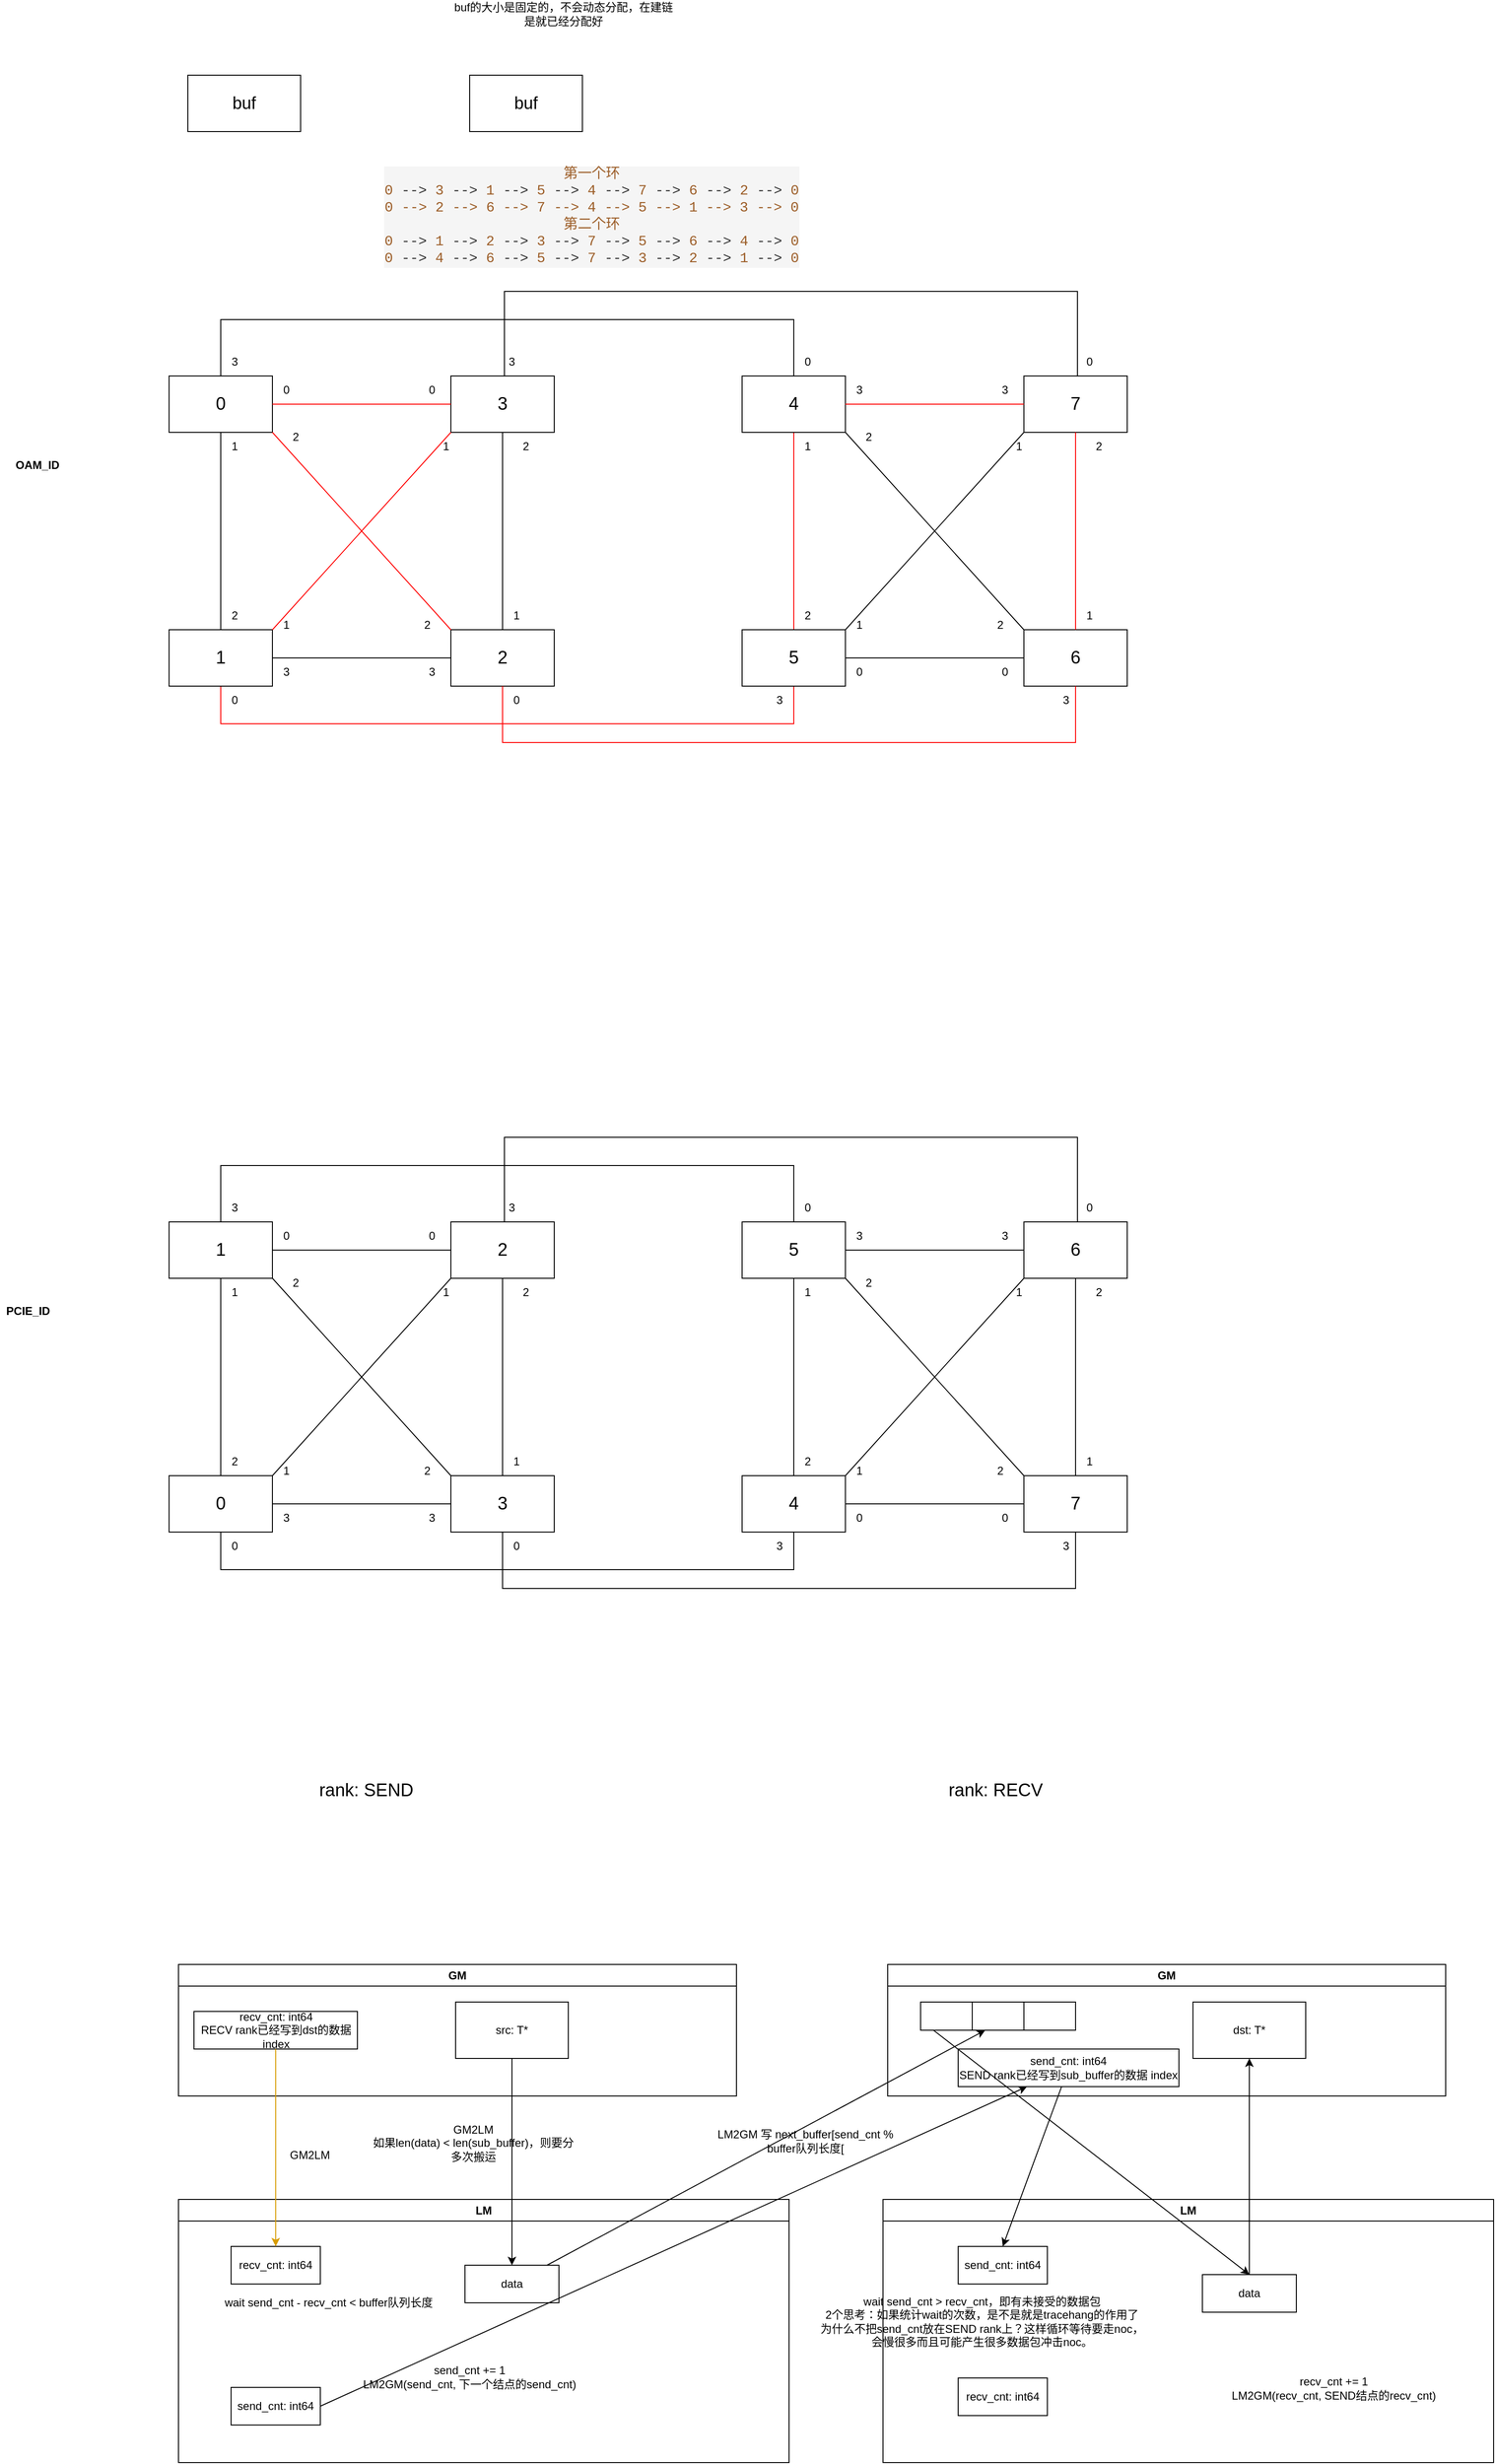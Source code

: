 <mxfile version="26.0.4">
  <diagram name="第 1 页" id="85x8srJIXAwdQdgo-0Si">
    <mxGraphModel dx="1199" dy="644" grid="1" gridSize="10" guides="1" tooltips="1" connect="1" arrows="1" fold="1" page="1" pageScale="1" pageWidth="827" pageHeight="1169" math="0" shadow="0">
      <root>
        <mxCell id="0" />
        <mxCell id="1" parent="0" />
        <mxCell id="rwEr7i4HbcqDnKhSLj5x-1" value="buf" style="rounded=0;whiteSpace=wrap;html=1;fontSize=18;" vertex="1" parent="1">
          <mxGeometry x="220" y="140" width="120" height="60" as="geometry" />
        </mxCell>
        <mxCell id="rwEr7i4HbcqDnKhSLj5x-2" value="buf" style="rounded=0;whiteSpace=wrap;html=1;fontSize=18;" vertex="1" parent="1">
          <mxGeometry x="520" y="140" width="120" height="60" as="geometry" />
        </mxCell>
        <mxCell id="rwEr7i4HbcqDnKhSLj5x-3" value="buf的大小是固定的，不会动态分配，在建链是就已经分配好" style="text;html=1;align=center;verticalAlign=middle;whiteSpace=wrap;rounded=0;" vertex="1" parent="1">
          <mxGeometry x="500" y="60" width="240" height="30" as="geometry" />
        </mxCell>
        <mxCell id="rwEr7i4HbcqDnKhSLj5x-9" style="edgeStyle=orthogonalEdgeStyle;rounded=0;orthogonalLoop=1;jettySize=auto;html=1;entryX=0.5;entryY=0;entryDx=0;entryDy=0;endArrow=none;endFill=0;" edge="1" parent="1" source="rwEr7i4HbcqDnKhSLj5x-4" target="rwEr7i4HbcqDnKhSLj5x-7">
          <mxGeometry relative="1" as="geometry" />
        </mxCell>
        <mxCell id="rwEr7i4HbcqDnKhSLj5x-55" style="edgeStyle=orthogonalEdgeStyle;rounded=0;orthogonalLoop=1;jettySize=auto;html=1;entryX=0.5;entryY=0;entryDx=0;entryDy=0;endArrow=none;endFill=0;" edge="1" parent="1" source="rwEr7i4HbcqDnKhSLj5x-4" target="rwEr7i4HbcqDnKhSLj5x-32">
          <mxGeometry relative="1" as="geometry">
            <Array as="points">
              <mxPoint x="255" y="400" />
              <mxPoint x="865" y="400" />
            </Array>
          </mxGeometry>
        </mxCell>
        <mxCell id="rwEr7i4HbcqDnKhSLj5x-4" value="&lt;div&gt;0&lt;/div&gt;" style="rounded=0;whiteSpace=wrap;html=1;fontSize=19;" vertex="1" parent="1">
          <mxGeometry x="200" y="460" width="110" height="60" as="geometry" />
        </mxCell>
        <mxCell id="rwEr7i4HbcqDnKhSLj5x-5" value="3" style="rounded=0;whiteSpace=wrap;html=1;fontSize=19;" vertex="1" parent="1">
          <mxGeometry x="500" y="460" width="110" height="60" as="geometry" />
        </mxCell>
        <mxCell id="rwEr7i4HbcqDnKhSLj5x-61" style="edgeStyle=orthogonalEdgeStyle;rounded=0;orthogonalLoop=1;jettySize=auto;html=1;entryX=0.5;entryY=1;entryDx=0;entryDy=0;endArrow=none;endFill=0;strokeColor=#FF0000;" edge="1" parent="1" source="rwEr7i4HbcqDnKhSLj5x-7" target="rwEr7i4HbcqDnKhSLj5x-34">
          <mxGeometry relative="1" as="geometry">
            <Array as="points">
              <mxPoint x="255" y="830" />
              <mxPoint x="865" y="830" />
            </Array>
          </mxGeometry>
        </mxCell>
        <mxCell id="rwEr7i4HbcqDnKhSLj5x-7" value="&lt;div&gt;1&lt;/div&gt;" style="rounded=0;whiteSpace=wrap;html=1;fontSize=19;" vertex="1" parent="1">
          <mxGeometry x="200" y="730" width="110" height="60" as="geometry" />
        </mxCell>
        <mxCell id="rwEr7i4HbcqDnKhSLj5x-8" value="2" style="rounded=0;whiteSpace=wrap;html=1;fontSize=19;" vertex="1" parent="1">
          <mxGeometry x="500" y="730" width="110" height="60" as="geometry" />
        </mxCell>
        <mxCell id="rwEr7i4HbcqDnKhSLj5x-10" value="1" style="text;html=1;align=center;verticalAlign=middle;whiteSpace=wrap;rounded=0;" vertex="1" parent="1">
          <mxGeometry x="240" y="520" width="60" height="30" as="geometry" />
        </mxCell>
        <mxCell id="rwEr7i4HbcqDnKhSLj5x-11" value="2" style="text;html=1;align=center;verticalAlign=middle;whiteSpace=wrap;rounded=0;" vertex="1" parent="1">
          <mxGeometry x="240" y="700" width="60" height="30" as="geometry" />
        </mxCell>
        <mxCell id="rwEr7i4HbcqDnKhSLj5x-12" style="edgeStyle=orthogonalEdgeStyle;rounded=0;orthogonalLoop=1;jettySize=auto;html=1;entryX=0;entryY=0.5;entryDx=0;entryDy=0;endArrow=none;endFill=0;exitX=1;exitY=0.5;exitDx=0;exitDy=0;strokeColor=#FF0000;" edge="1" parent="1" source="rwEr7i4HbcqDnKhSLj5x-4" target="rwEr7i4HbcqDnKhSLj5x-5">
          <mxGeometry relative="1" as="geometry">
            <mxPoint x="265" y="530" as="sourcePoint" />
            <mxPoint x="265" y="740" as="targetPoint" />
          </mxGeometry>
        </mxCell>
        <mxCell id="rwEr7i4HbcqDnKhSLj5x-14" value="0" style="text;html=1;align=center;verticalAlign=middle;whiteSpace=wrap;rounded=0;" vertex="1" parent="1">
          <mxGeometry x="450" y="460" width="60" height="30" as="geometry" />
        </mxCell>
        <mxCell id="rwEr7i4HbcqDnKhSLj5x-15" style="rounded=0;orthogonalLoop=1;jettySize=auto;html=1;endArrow=none;endFill=0;strokeColor=#FF0000;" edge="1" parent="1">
          <mxGeometry relative="1" as="geometry">
            <mxPoint x="310" y="520" as="sourcePoint" />
            <mxPoint x="500" y="730" as="targetPoint" />
          </mxGeometry>
        </mxCell>
        <mxCell id="rwEr7i4HbcqDnKhSLj5x-18" value="0" style="text;html=1;align=center;verticalAlign=middle;whiteSpace=wrap;rounded=0;" vertex="1" parent="1">
          <mxGeometry x="310" y="460" width="30" height="30" as="geometry" />
        </mxCell>
        <mxCell id="rwEr7i4HbcqDnKhSLj5x-19" value="2" style="text;html=1;align=center;verticalAlign=middle;whiteSpace=wrap;rounded=0;" vertex="1" parent="1">
          <mxGeometry x="320" y="510" width="30" height="30" as="geometry" />
        </mxCell>
        <mxCell id="rwEr7i4HbcqDnKhSLj5x-20" value="2" style="text;html=1;align=center;verticalAlign=middle;whiteSpace=wrap;rounded=0;" vertex="1" parent="1">
          <mxGeometry x="460" y="710" width="30" height="30" as="geometry" />
        </mxCell>
        <mxCell id="rwEr7i4HbcqDnKhSLj5x-21" style="rounded=0;orthogonalLoop=1;jettySize=auto;html=1;endArrow=none;endFill=0;exitX=1;exitY=0.5;exitDx=0;exitDy=0;" edge="1" parent="1" source="rwEr7i4HbcqDnKhSLj5x-7" target="rwEr7i4HbcqDnKhSLj5x-8">
          <mxGeometry relative="1" as="geometry">
            <mxPoint x="320" y="570" as="sourcePoint" />
            <mxPoint x="510" y="780" as="targetPoint" />
          </mxGeometry>
        </mxCell>
        <mxCell id="rwEr7i4HbcqDnKhSLj5x-22" value="3" style="text;html=1;align=center;verticalAlign=middle;whiteSpace=wrap;rounded=0;" vertex="1" parent="1">
          <mxGeometry x="310" y="760" width="30" height="30" as="geometry" />
        </mxCell>
        <mxCell id="rwEr7i4HbcqDnKhSLj5x-23" value="3" style="text;html=1;align=center;verticalAlign=middle;whiteSpace=wrap;rounded=0;" vertex="1" parent="1">
          <mxGeometry x="465" y="760" width="30" height="30" as="geometry" />
        </mxCell>
        <mxCell id="rwEr7i4HbcqDnKhSLj5x-25" style="rounded=0;orthogonalLoop=1;jettySize=auto;html=1;endArrow=none;endFill=0;exitX=0.5;exitY=1;exitDx=0;exitDy=0;entryX=0.5;entryY=0;entryDx=0;entryDy=0;" edge="1" parent="1" source="rwEr7i4HbcqDnKhSLj5x-5" target="rwEr7i4HbcqDnKhSLj5x-8">
          <mxGeometry relative="1" as="geometry">
            <mxPoint x="320" y="530" as="sourcePoint" />
            <mxPoint x="510" y="740" as="targetPoint" />
          </mxGeometry>
        </mxCell>
        <mxCell id="rwEr7i4HbcqDnKhSLj5x-26" value="1" style="text;html=1;align=center;verticalAlign=middle;whiteSpace=wrap;rounded=0;" vertex="1" parent="1">
          <mxGeometry x="540" y="700" width="60" height="30" as="geometry" />
        </mxCell>
        <mxCell id="rwEr7i4HbcqDnKhSLj5x-27" value="2" style="text;html=1;align=center;verticalAlign=middle;whiteSpace=wrap;rounded=0;" vertex="1" parent="1">
          <mxGeometry x="565" y="520" width="30" height="30" as="geometry" />
        </mxCell>
        <mxCell id="rwEr7i4HbcqDnKhSLj5x-28" style="rounded=0;orthogonalLoop=1;jettySize=auto;html=1;endArrow=none;endFill=0;exitX=0;exitY=1;exitDx=0;exitDy=0;entryX=1;entryY=0;entryDx=0;entryDy=0;strokeColor=#FF0000;" edge="1" parent="1" source="rwEr7i4HbcqDnKhSLj5x-5" target="rwEr7i4HbcqDnKhSLj5x-7">
          <mxGeometry relative="1" as="geometry">
            <mxPoint x="320" y="530" as="sourcePoint" />
            <mxPoint x="510" y="740" as="targetPoint" />
          </mxGeometry>
        </mxCell>
        <mxCell id="rwEr7i4HbcqDnKhSLj5x-29" value="1" style="text;html=1;align=center;verticalAlign=middle;whiteSpace=wrap;rounded=0;" vertex="1" parent="1">
          <mxGeometry x="295" y="710" width="60" height="30" as="geometry" />
        </mxCell>
        <mxCell id="rwEr7i4HbcqDnKhSLj5x-30" value="1" style="text;html=1;align=center;verticalAlign=middle;whiteSpace=wrap;rounded=0;" vertex="1" parent="1">
          <mxGeometry x="465" y="520" width="60" height="30" as="geometry" />
        </mxCell>
        <mxCell id="rwEr7i4HbcqDnKhSLj5x-31" style="edgeStyle=orthogonalEdgeStyle;rounded=0;orthogonalLoop=1;jettySize=auto;html=1;entryX=0.5;entryY=0;entryDx=0;entryDy=0;endArrow=none;endFill=0;strokeColor=#FF0000;" edge="1" parent="1" source="rwEr7i4HbcqDnKhSLj5x-32" target="rwEr7i4HbcqDnKhSLj5x-34">
          <mxGeometry relative="1" as="geometry" />
        </mxCell>
        <mxCell id="rwEr7i4HbcqDnKhSLj5x-32" value="&lt;div&gt;4&lt;/div&gt;" style="rounded=0;whiteSpace=wrap;html=1;fontSize=19;" vertex="1" parent="1">
          <mxGeometry x="810" y="460" width="110" height="60" as="geometry" />
        </mxCell>
        <mxCell id="rwEr7i4HbcqDnKhSLj5x-33" value="7" style="rounded=0;whiteSpace=wrap;html=1;fontSize=19;" vertex="1" parent="1">
          <mxGeometry x="1110" y="460" width="110" height="60" as="geometry" />
        </mxCell>
        <mxCell id="rwEr7i4HbcqDnKhSLj5x-34" value="&lt;div&gt;5&lt;/div&gt;" style="rounded=0;whiteSpace=wrap;html=1;fontSize=19;" vertex="1" parent="1">
          <mxGeometry x="810" y="730" width="110" height="60" as="geometry" />
        </mxCell>
        <mxCell id="rwEr7i4HbcqDnKhSLj5x-35" value="6" style="rounded=0;whiteSpace=wrap;html=1;fontSize=19;" vertex="1" parent="1">
          <mxGeometry x="1110" y="730" width="110" height="60" as="geometry" />
        </mxCell>
        <mxCell id="rwEr7i4HbcqDnKhSLj5x-36" value="1" style="text;html=1;align=center;verticalAlign=middle;whiteSpace=wrap;rounded=0;" vertex="1" parent="1">
          <mxGeometry x="850" y="520" width="60" height="30" as="geometry" />
        </mxCell>
        <mxCell id="rwEr7i4HbcqDnKhSLj5x-37" value="2" style="text;html=1;align=center;verticalAlign=middle;whiteSpace=wrap;rounded=0;" vertex="1" parent="1">
          <mxGeometry x="850" y="700" width="60" height="30" as="geometry" />
        </mxCell>
        <mxCell id="rwEr7i4HbcqDnKhSLj5x-38" style="edgeStyle=orthogonalEdgeStyle;rounded=0;orthogonalLoop=1;jettySize=auto;html=1;entryX=0;entryY=0.5;entryDx=0;entryDy=0;endArrow=none;endFill=0;exitX=1;exitY=0.5;exitDx=0;exitDy=0;strokeColor=#FF0000;" edge="1" parent="1" source="rwEr7i4HbcqDnKhSLj5x-32" target="rwEr7i4HbcqDnKhSLj5x-33">
          <mxGeometry relative="1" as="geometry">
            <mxPoint x="875" y="530" as="sourcePoint" />
            <mxPoint x="875" y="740" as="targetPoint" />
          </mxGeometry>
        </mxCell>
        <mxCell id="rwEr7i4HbcqDnKhSLj5x-39" value="3" style="text;html=1;align=center;verticalAlign=middle;whiteSpace=wrap;rounded=0;" vertex="1" parent="1">
          <mxGeometry x="1060" y="460" width="60" height="30" as="geometry" />
        </mxCell>
        <mxCell id="rwEr7i4HbcqDnKhSLj5x-40" style="rounded=0;orthogonalLoop=1;jettySize=auto;html=1;endArrow=none;endFill=0;" edge="1" parent="1">
          <mxGeometry relative="1" as="geometry">
            <mxPoint x="920" y="520" as="sourcePoint" />
            <mxPoint x="1110" y="730" as="targetPoint" />
          </mxGeometry>
        </mxCell>
        <mxCell id="rwEr7i4HbcqDnKhSLj5x-41" value="3" style="text;html=1;align=center;verticalAlign=middle;whiteSpace=wrap;rounded=0;" vertex="1" parent="1">
          <mxGeometry x="920" y="460" width="30" height="30" as="geometry" />
        </mxCell>
        <mxCell id="rwEr7i4HbcqDnKhSLj5x-42" value="2" style="text;html=1;align=center;verticalAlign=middle;whiteSpace=wrap;rounded=0;" vertex="1" parent="1">
          <mxGeometry x="930" y="510" width="30" height="30" as="geometry" />
        </mxCell>
        <mxCell id="rwEr7i4HbcqDnKhSLj5x-43" value="2" style="text;html=1;align=center;verticalAlign=middle;whiteSpace=wrap;rounded=0;" vertex="1" parent="1">
          <mxGeometry x="1070" y="710" width="30" height="30" as="geometry" />
        </mxCell>
        <mxCell id="rwEr7i4HbcqDnKhSLj5x-44" style="rounded=0;orthogonalLoop=1;jettySize=auto;html=1;endArrow=none;endFill=0;exitX=1;exitY=0.5;exitDx=0;exitDy=0;" edge="1" parent="1" source="rwEr7i4HbcqDnKhSLj5x-34" target="rwEr7i4HbcqDnKhSLj5x-35">
          <mxGeometry relative="1" as="geometry">
            <mxPoint x="930" y="570" as="sourcePoint" />
            <mxPoint x="1120" y="780" as="targetPoint" />
          </mxGeometry>
        </mxCell>
        <mxCell id="rwEr7i4HbcqDnKhSLj5x-45" value="0" style="text;html=1;align=center;verticalAlign=middle;whiteSpace=wrap;rounded=0;" vertex="1" parent="1">
          <mxGeometry x="920" y="760" width="30" height="30" as="geometry" />
        </mxCell>
        <mxCell id="rwEr7i4HbcqDnKhSLj5x-46" value="0" style="text;html=1;align=center;verticalAlign=middle;whiteSpace=wrap;rounded=0;" vertex="1" parent="1">
          <mxGeometry x="1075" y="760" width="30" height="30" as="geometry" />
        </mxCell>
        <mxCell id="rwEr7i4HbcqDnKhSLj5x-47" style="rounded=0;orthogonalLoop=1;jettySize=auto;html=1;endArrow=none;endFill=0;exitX=0.5;exitY=1;exitDx=0;exitDy=0;entryX=0.5;entryY=0;entryDx=0;entryDy=0;strokeColor=#FF0000;" edge="1" parent="1" source="rwEr7i4HbcqDnKhSLj5x-33" target="rwEr7i4HbcqDnKhSLj5x-35">
          <mxGeometry relative="1" as="geometry">
            <mxPoint x="930" y="530" as="sourcePoint" />
            <mxPoint x="1120" y="740" as="targetPoint" />
          </mxGeometry>
        </mxCell>
        <mxCell id="rwEr7i4HbcqDnKhSLj5x-48" value="1" style="text;html=1;align=center;verticalAlign=middle;whiteSpace=wrap;rounded=0;" vertex="1" parent="1">
          <mxGeometry x="1150" y="700" width="60" height="30" as="geometry" />
        </mxCell>
        <mxCell id="rwEr7i4HbcqDnKhSLj5x-49" value="2" style="text;html=1;align=center;verticalAlign=middle;whiteSpace=wrap;rounded=0;" vertex="1" parent="1">
          <mxGeometry x="1175" y="520" width="30" height="30" as="geometry" />
        </mxCell>
        <mxCell id="rwEr7i4HbcqDnKhSLj5x-50" style="rounded=0;orthogonalLoop=1;jettySize=auto;html=1;endArrow=none;endFill=0;exitX=0;exitY=1;exitDx=0;exitDy=0;entryX=1;entryY=0;entryDx=0;entryDy=0;" edge="1" parent="1" source="rwEr7i4HbcqDnKhSLj5x-33" target="rwEr7i4HbcqDnKhSLj5x-34">
          <mxGeometry relative="1" as="geometry">
            <mxPoint x="930" y="530" as="sourcePoint" />
            <mxPoint x="1120" y="740" as="targetPoint" />
          </mxGeometry>
        </mxCell>
        <mxCell id="rwEr7i4HbcqDnKhSLj5x-51" value="1" style="text;html=1;align=center;verticalAlign=middle;whiteSpace=wrap;rounded=0;" vertex="1" parent="1">
          <mxGeometry x="905" y="710" width="60" height="30" as="geometry" />
        </mxCell>
        <mxCell id="rwEr7i4HbcqDnKhSLj5x-52" value="1" style="text;html=1;align=center;verticalAlign=middle;whiteSpace=wrap;rounded=0;" vertex="1" parent="1">
          <mxGeometry x="1075" y="520" width="60" height="30" as="geometry" />
        </mxCell>
        <mxCell id="rwEr7i4HbcqDnKhSLj5x-56" value="3" style="text;html=1;align=center;verticalAlign=middle;whiteSpace=wrap;rounded=0;" vertex="1" parent="1">
          <mxGeometry x="255" y="430" width="30" height="30" as="geometry" />
        </mxCell>
        <mxCell id="rwEr7i4HbcqDnKhSLj5x-57" value="0" style="text;html=1;align=center;verticalAlign=middle;whiteSpace=wrap;rounded=0;" vertex="1" parent="1">
          <mxGeometry x="865" y="430" width="30" height="30" as="geometry" />
        </mxCell>
        <mxCell id="rwEr7i4HbcqDnKhSLj5x-58" style="edgeStyle=orthogonalEdgeStyle;rounded=0;orthogonalLoop=1;jettySize=auto;html=1;entryX=0.5;entryY=0;entryDx=0;entryDy=0;endArrow=none;endFill=0;" edge="1" parent="1">
          <mxGeometry relative="1" as="geometry">
            <mxPoint x="557" y="460" as="sourcePoint" />
            <mxPoint x="1167" y="460" as="targetPoint" />
            <Array as="points">
              <mxPoint x="557" y="370" />
              <mxPoint x="1167" y="370" />
            </Array>
          </mxGeometry>
        </mxCell>
        <mxCell id="rwEr7i4HbcqDnKhSLj5x-59" value="3" style="text;html=1;align=center;verticalAlign=middle;whiteSpace=wrap;rounded=0;" vertex="1" parent="1">
          <mxGeometry x="550" y="430" width="30" height="30" as="geometry" />
        </mxCell>
        <mxCell id="rwEr7i4HbcqDnKhSLj5x-60" value="0" style="text;html=1;align=center;verticalAlign=middle;whiteSpace=wrap;rounded=0;" vertex="1" parent="1">
          <mxGeometry x="1165" y="430" width="30" height="30" as="geometry" />
        </mxCell>
        <mxCell id="rwEr7i4HbcqDnKhSLj5x-62" value="0" style="text;html=1;align=center;verticalAlign=middle;whiteSpace=wrap;rounded=0;" vertex="1" parent="1">
          <mxGeometry x="255" y="790" width="30" height="30" as="geometry" />
        </mxCell>
        <mxCell id="rwEr7i4HbcqDnKhSLj5x-63" value="3" style="text;html=1;align=center;verticalAlign=middle;whiteSpace=wrap;rounded=0;" vertex="1" parent="1">
          <mxGeometry x="835" y="790" width="30" height="30" as="geometry" />
        </mxCell>
        <mxCell id="rwEr7i4HbcqDnKhSLj5x-64" style="edgeStyle=orthogonalEdgeStyle;rounded=0;orthogonalLoop=1;jettySize=auto;html=1;entryX=0.5;entryY=1;entryDx=0;entryDy=0;endArrow=none;endFill=0;strokeColor=#FF0000;" edge="1" parent="1">
          <mxGeometry relative="1" as="geometry">
            <mxPoint x="555" y="790" as="sourcePoint" />
            <mxPoint x="1165" y="790" as="targetPoint" />
            <Array as="points">
              <mxPoint x="555" y="850" />
              <mxPoint x="1165" y="850" />
            </Array>
          </mxGeometry>
        </mxCell>
        <mxCell id="rwEr7i4HbcqDnKhSLj5x-65" value="0" style="text;html=1;align=center;verticalAlign=middle;whiteSpace=wrap;rounded=0;" vertex="1" parent="1">
          <mxGeometry x="555" y="790" width="30" height="30" as="geometry" />
        </mxCell>
        <mxCell id="rwEr7i4HbcqDnKhSLj5x-66" value="3" style="text;html=1;align=center;verticalAlign=middle;whiteSpace=wrap;rounded=0;" vertex="1" parent="1">
          <mxGeometry x="1140" y="790" width="30" height="30" as="geometry" />
        </mxCell>
        <mxCell id="rwEr7i4HbcqDnKhSLj5x-67" style="edgeStyle=orthogonalEdgeStyle;rounded=0;orthogonalLoop=1;jettySize=auto;html=1;entryX=0.5;entryY=0;entryDx=0;entryDy=0;endArrow=none;endFill=0;" edge="1" parent="1" source="rwEr7i4HbcqDnKhSLj5x-69" target="rwEr7i4HbcqDnKhSLj5x-72">
          <mxGeometry relative="1" as="geometry" />
        </mxCell>
        <mxCell id="rwEr7i4HbcqDnKhSLj5x-68" style="edgeStyle=orthogonalEdgeStyle;rounded=0;orthogonalLoop=1;jettySize=auto;html=1;entryX=0.5;entryY=0;entryDx=0;entryDy=0;endArrow=none;endFill=0;" edge="1" parent="1" source="rwEr7i4HbcqDnKhSLj5x-69" target="rwEr7i4HbcqDnKhSLj5x-92">
          <mxGeometry relative="1" as="geometry">
            <Array as="points">
              <mxPoint x="255" y="1300" />
              <mxPoint x="865" y="1300" />
            </Array>
          </mxGeometry>
        </mxCell>
        <mxCell id="rwEr7i4HbcqDnKhSLj5x-69" value="&lt;div&gt;1&lt;/div&gt;" style="rounded=0;whiteSpace=wrap;html=1;fontSize=19;" vertex="1" parent="1">
          <mxGeometry x="200" y="1360" width="110" height="60" as="geometry" />
        </mxCell>
        <mxCell id="rwEr7i4HbcqDnKhSLj5x-70" value="2" style="rounded=0;whiteSpace=wrap;html=1;fontSize=19;" vertex="1" parent="1">
          <mxGeometry x="500" y="1360" width="110" height="60" as="geometry" />
        </mxCell>
        <mxCell id="rwEr7i4HbcqDnKhSLj5x-71" style="edgeStyle=orthogonalEdgeStyle;rounded=0;orthogonalLoop=1;jettySize=auto;html=1;entryX=0.5;entryY=1;entryDx=0;entryDy=0;endArrow=none;endFill=0;" edge="1" parent="1" source="rwEr7i4HbcqDnKhSLj5x-72" target="rwEr7i4HbcqDnKhSLj5x-94">
          <mxGeometry relative="1" as="geometry">
            <Array as="points">
              <mxPoint x="255" y="1730" />
              <mxPoint x="865" y="1730" />
            </Array>
          </mxGeometry>
        </mxCell>
        <mxCell id="rwEr7i4HbcqDnKhSLj5x-72" value="&lt;div&gt;0&lt;/div&gt;" style="rounded=0;whiteSpace=wrap;html=1;fontSize=19;" vertex="1" parent="1">
          <mxGeometry x="200" y="1630" width="110" height="60" as="geometry" />
        </mxCell>
        <mxCell id="rwEr7i4HbcqDnKhSLj5x-73" value="3" style="rounded=0;whiteSpace=wrap;html=1;fontSize=19;" vertex="1" parent="1">
          <mxGeometry x="500" y="1630" width="110" height="60" as="geometry" />
        </mxCell>
        <mxCell id="rwEr7i4HbcqDnKhSLj5x-74" value="1" style="text;html=1;align=center;verticalAlign=middle;whiteSpace=wrap;rounded=0;" vertex="1" parent="1">
          <mxGeometry x="240" y="1420" width="60" height="30" as="geometry" />
        </mxCell>
        <mxCell id="rwEr7i4HbcqDnKhSLj5x-75" value="2" style="text;html=1;align=center;verticalAlign=middle;whiteSpace=wrap;rounded=0;" vertex="1" parent="1">
          <mxGeometry x="240" y="1600" width="60" height="30" as="geometry" />
        </mxCell>
        <mxCell id="rwEr7i4HbcqDnKhSLj5x-76" style="edgeStyle=orthogonalEdgeStyle;rounded=0;orthogonalLoop=1;jettySize=auto;html=1;entryX=0;entryY=0.5;entryDx=0;entryDy=0;endArrow=none;endFill=0;exitX=1;exitY=0.5;exitDx=0;exitDy=0;" edge="1" parent="1" source="rwEr7i4HbcqDnKhSLj5x-69" target="rwEr7i4HbcqDnKhSLj5x-70">
          <mxGeometry relative="1" as="geometry">
            <mxPoint x="265" y="1430" as="sourcePoint" />
            <mxPoint x="265" y="1640" as="targetPoint" />
          </mxGeometry>
        </mxCell>
        <mxCell id="rwEr7i4HbcqDnKhSLj5x-77" value="0" style="text;html=1;align=center;verticalAlign=middle;whiteSpace=wrap;rounded=0;" vertex="1" parent="1">
          <mxGeometry x="450" y="1360" width="60" height="30" as="geometry" />
        </mxCell>
        <mxCell id="rwEr7i4HbcqDnKhSLj5x-78" style="rounded=0;orthogonalLoop=1;jettySize=auto;html=1;endArrow=none;endFill=0;" edge="1" parent="1">
          <mxGeometry relative="1" as="geometry">
            <mxPoint x="310" y="1420" as="sourcePoint" />
            <mxPoint x="500" y="1630" as="targetPoint" />
          </mxGeometry>
        </mxCell>
        <mxCell id="rwEr7i4HbcqDnKhSLj5x-79" value="0" style="text;html=1;align=center;verticalAlign=middle;whiteSpace=wrap;rounded=0;" vertex="1" parent="1">
          <mxGeometry x="310" y="1360" width="30" height="30" as="geometry" />
        </mxCell>
        <mxCell id="rwEr7i4HbcqDnKhSLj5x-80" value="2" style="text;html=1;align=center;verticalAlign=middle;whiteSpace=wrap;rounded=0;" vertex="1" parent="1">
          <mxGeometry x="320" y="1410" width="30" height="30" as="geometry" />
        </mxCell>
        <mxCell id="rwEr7i4HbcqDnKhSLj5x-81" value="2" style="text;html=1;align=center;verticalAlign=middle;whiteSpace=wrap;rounded=0;" vertex="1" parent="1">
          <mxGeometry x="460" y="1610" width="30" height="30" as="geometry" />
        </mxCell>
        <mxCell id="rwEr7i4HbcqDnKhSLj5x-82" style="rounded=0;orthogonalLoop=1;jettySize=auto;html=1;endArrow=none;endFill=0;exitX=1;exitY=0.5;exitDx=0;exitDy=0;" edge="1" parent="1" source="rwEr7i4HbcqDnKhSLj5x-72" target="rwEr7i4HbcqDnKhSLj5x-73">
          <mxGeometry relative="1" as="geometry">
            <mxPoint x="320" y="1470" as="sourcePoint" />
            <mxPoint x="510" y="1680" as="targetPoint" />
          </mxGeometry>
        </mxCell>
        <mxCell id="rwEr7i4HbcqDnKhSLj5x-83" value="3" style="text;html=1;align=center;verticalAlign=middle;whiteSpace=wrap;rounded=0;" vertex="1" parent="1">
          <mxGeometry x="310" y="1660" width="30" height="30" as="geometry" />
        </mxCell>
        <mxCell id="rwEr7i4HbcqDnKhSLj5x-84" value="3" style="text;html=1;align=center;verticalAlign=middle;whiteSpace=wrap;rounded=0;" vertex="1" parent="1">
          <mxGeometry x="465" y="1660" width="30" height="30" as="geometry" />
        </mxCell>
        <mxCell id="rwEr7i4HbcqDnKhSLj5x-85" style="rounded=0;orthogonalLoop=1;jettySize=auto;html=1;endArrow=none;endFill=0;exitX=0.5;exitY=1;exitDx=0;exitDy=0;entryX=0.5;entryY=0;entryDx=0;entryDy=0;" edge="1" parent="1" source="rwEr7i4HbcqDnKhSLj5x-70" target="rwEr7i4HbcqDnKhSLj5x-73">
          <mxGeometry relative="1" as="geometry">
            <mxPoint x="320" y="1430" as="sourcePoint" />
            <mxPoint x="510" y="1640" as="targetPoint" />
          </mxGeometry>
        </mxCell>
        <mxCell id="rwEr7i4HbcqDnKhSLj5x-86" value="1" style="text;html=1;align=center;verticalAlign=middle;whiteSpace=wrap;rounded=0;" vertex="1" parent="1">
          <mxGeometry x="540" y="1600" width="60" height="30" as="geometry" />
        </mxCell>
        <mxCell id="rwEr7i4HbcqDnKhSLj5x-87" value="2" style="text;html=1;align=center;verticalAlign=middle;whiteSpace=wrap;rounded=0;" vertex="1" parent="1">
          <mxGeometry x="565" y="1420" width="30" height="30" as="geometry" />
        </mxCell>
        <mxCell id="rwEr7i4HbcqDnKhSLj5x-88" style="rounded=0;orthogonalLoop=1;jettySize=auto;html=1;endArrow=none;endFill=0;exitX=0;exitY=1;exitDx=0;exitDy=0;entryX=1;entryY=0;entryDx=0;entryDy=0;" edge="1" parent="1" source="rwEr7i4HbcqDnKhSLj5x-70" target="rwEr7i4HbcqDnKhSLj5x-72">
          <mxGeometry relative="1" as="geometry">
            <mxPoint x="320" y="1430" as="sourcePoint" />
            <mxPoint x="510" y="1640" as="targetPoint" />
          </mxGeometry>
        </mxCell>
        <mxCell id="rwEr7i4HbcqDnKhSLj5x-89" value="1" style="text;html=1;align=center;verticalAlign=middle;whiteSpace=wrap;rounded=0;" vertex="1" parent="1">
          <mxGeometry x="295" y="1610" width="60" height="30" as="geometry" />
        </mxCell>
        <mxCell id="rwEr7i4HbcqDnKhSLj5x-90" value="1" style="text;html=1;align=center;verticalAlign=middle;whiteSpace=wrap;rounded=0;" vertex="1" parent="1">
          <mxGeometry x="465" y="1420" width="60" height="30" as="geometry" />
        </mxCell>
        <mxCell id="rwEr7i4HbcqDnKhSLj5x-91" style="edgeStyle=orthogonalEdgeStyle;rounded=0;orthogonalLoop=1;jettySize=auto;html=1;entryX=0.5;entryY=0;entryDx=0;entryDy=0;endArrow=none;endFill=0;" edge="1" parent="1" source="rwEr7i4HbcqDnKhSLj5x-92" target="rwEr7i4HbcqDnKhSLj5x-94">
          <mxGeometry relative="1" as="geometry" />
        </mxCell>
        <mxCell id="rwEr7i4HbcqDnKhSLj5x-92" value="&lt;div&gt;5&lt;/div&gt;" style="rounded=0;whiteSpace=wrap;html=1;fontSize=19;" vertex="1" parent="1">
          <mxGeometry x="810" y="1360" width="110" height="60" as="geometry" />
        </mxCell>
        <mxCell id="rwEr7i4HbcqDnKhSLj5x-93" value="6" style="rounded=0;whiteSpace=wrap;html=1;fontSize=19;" vertex="1" parent="1">
          <mxGeometry x="1110" y="1360" width="110" height="60" as="geometry" />
        </mxCell>
        <mxCell id="rwEr7i4HbcqDnKhSLj5x-94" value="&lt;div&gt;4&lt;/div&gt;" style="rounded=0;whiteSpace=wrap;html=1;fontSize=19;" vertex="1" parent="1">
          <mxGeometry x="810" y="1630" width="110" height="60" as="geometry" />
        </mxCell>
        <mxCell id="rwEr7i4HbcqDnKhSLj5x-95" value="7" style="rounded=0;whiteSpace=wrap;html=1;fontSize=19;" vertex="1" parent="1">
          <mxGeometry x="1110" y="1630" width="110" height="60" as="geometry" />
        </mxCell>
        <mxCell id="rwEr7i4HbcqDnKhSLj5x-96" value="1" style="text;html=1;align=center;verticalAlign=middle;whiteSpace=wrap;rounded=0;" vertex="1" parent="1">
          <mxGeometry x="850" y="1420" width="60" height="30" as="geometry" />
        </mxCell>
        <mxCell id="rwEr7i4HbcqDnKhSLj5x-97" value="2" style="text;html=1;align=center;verticalAlign=middle;whiteSpace=wrap;rounded=0;" vertex="1" parent="1">
          <mxGeometry x="850" y="1600" width="60" height="30" as="geometry" />
        </mxCell>
        <mxCell id="rwEr7i4HbcqDnKhSLj5x-98" style="edgeStyle=orthogonalEdgeStyle;rounded=0;orthogonalLoop=1;jettySize=auto;html=1;entryX=0;entryY=0.5;entryDx=0;entryDy=0;endArrow=none;endFill=0;exitX=1;exitY=0.5;exitDx=0;exitDy=0;" edge="1" parent="1" source="rwEr7i4HbcqDnKhSLj5x-92" target="rwEr7i4HbcqDnKhSLj5x-93">
          <mxGeometry relative="1" as="geometry">
            <mxPoint x="875" y="1430" as="sourcePoint" />
            <mxPoint x="875" y="1640" as="targetPoint" />
          </mxGeometry>
        </mxCell>
        <mxCell id="rwEr7i4HbcqDnKhSLj5x-99" value="3" style="text;html=1;align=center;verticalAlign=middle;whiteSpace=wrap;rounded=0;" vertex="1" parent="1">
          <mxGeometry x="1060" y="1360" width="60" height="30" as="geometry" />
        </mxCell>
        <mxCell id="rwEr7i4HbcqDnKhSLj5x-100" style="rounded=0;orthogonalLoop=1;jettySize=auto;html=1;endArrow=none;endFill=0;" edge="1" parent="1">
          <mxGeometry relative="1" as="geometry">
            <mxPoint x="920" y="1420" as="sourcePoint" />
            <mxPoint x="1110" y="1630" as="targetPoint" />
          </mxGeometry>
        </mxCell>
        <mxCell id="rwEr7i4HbcqDnKhSLj5x-101" value="3" style="text;html=1;align=center;verticalAlign=middle;whiteSpace=wrap;rounded=0;" vertex="1" parent="1">
          <mxGeometry x="920" y="1360" width="30" height="30" as="geometry" />
        </mxCell>
        <mxCell id="rwEr7i4HbcqDnKhSLj5x-102" value="2" style="text;html=1;align=center;verticalAlign=middle;whiteSpace=wrap;rounded=0;" vertex="1" parent="1">
          <mxGeometry x="930" y="1410" width="30" height="30" as="geometry" />
        </mxCell>
        <mxCell id="rwEr7i4HbcqDnKhSLj5x-103" value="2" style="text;html=1;align=center;verticalAlign=middle;whiteSpace=wrap;rounded=0;" vertex="1" parent="1">
          <mxGeometry x="1070" y="1610" width="30" height="30" as="geometry" />
        </mxCell>
        <mxCell id="rwEr7i4HbcqDnKhSLj5x-104" style="rounded=0;orthogonalLoop=1;jettySize=auto;html=1;endArrow=none;endFill=0;exitX=1;exitY=0.5;exitDx=0;exitDy=0;" edge="1" parent="1" source="rwEr7i4HbcqDnKhSLj5x-94" target="rwEr7i4HbcqDnKhSLj5x-95">
          <mxGeometry relative="1" as="geometry">
            <mxPoint x="930" y="1470" as="sourcePoint" />
            <mxPoint x="1120" y="1680" as="targetPoint" />
          </mxGeometry>
        </mxCell>
        <mxCell id="rwEr7i4HbcqDnKhSLj5x-105" value="0" style="text;html=1;align=center;verticalAlign=middle;whiteSpace=wrap;rounded=0;" vertex="1" parent="1">
          <mxGeometry x="920" y="1660" width="30" height="30" as="geometry" />
        </mxCell>
        <mxCell id="rwEr7i4HbcqDnKhSLj5x-106" value="0" style="text;html=1;align=center;verticalAlign=middle;whiteSpace=wrap;rounded=0;" vertex="1" parent="1">
          <mxGeometry x="1075" y="1660" width="30" height="30" as="geometry" />
        </mxCell>
        <mxCell id="rwEr7i4HbcqDnKhSLj5x-107" style="rounded=0;orthogonalLoop=1;jettySize=auto;html=1;endArrow=none;endFill=0;exitX=0.5;exitY=1;exitDx=0;exitDy=0;entryX=0.5;entryY=0;entryDx=0;entryDy=0;" edge="1" parent="1" source="rwEr7i4HbcqDnKhSLj5x-93" target="rwEr7i4HbcqDnKhSLj5x-95">
          <mxGeometry relative="1" as="geometry">
            <mxPoint x="930" y="1430" as="sourcePoint" />
            <mxPoint x="1120" y="1640" as="targetPoint" />
          </mxGeometry>
        </mxCell>
        <mxCell id="rwEr7i4HbcqDnKhSLj5x-108" value="1" style="text;html=1;align=center;verticalAlign=middle;whiteSpace=wrap;rounded=0;" vertex="1" parent="1">
          <mxGeometry x="1150" y="1600" width="60" height="30" as="geometry" />
        </mxCell>
        <mxCell id="rwEr7i4HbcqDnKhSLj5x-109" value="2" style="text;html=1;align=center;verticalAlign=middle;whiteSpace=wrap;rounded=0;" vertex="1" parent="1">
          <mxGeometry x="1175" y="1420" width="30" height="30" as="geometry" />
        </mxCell>
        <mxCell id="rwEr7i4HbcqDnKhSLj5x-110" style="rounded=0;orthogonalLoop=1;jettySize=auto;html=1;endArrow=none;endFill=0;exitX=0;exitY=1;exitDx=0;exitDy=0;entryX=1;entryY=0;entryDx=0;entryDy=0;" edge="1" parent="1" source="rwEr7i4HbcqDnKhSLj5x-93" target="rwEr7i4HbcqDnKhSLj5x-94">
          <mxGeometry relative="1" as="geometry">
            <mxPoint x="930" y="1430" as="sourcePoint" />
            <mxPoint x="1120" y="1640" as="targetPoint" />
          </mxGeometry>
        </mxCell>
        <mxCell id="rwEr7i4HbcqDnKhSLj5x-111" value="1" style="text;html=1;align=center;verticalAlign=middle;whiteSpace=wrap;rounded=0;" vertex="1" parent="1">
          <mxGeometry x="905" y="1610" width="60" height="30" as="geometry" />
        </mxCell>
        <mxCell id="rwEr7i4HbcqDnKhSLj5x-112" value="1" style="text;html=1;align=center;verticalAlign=middle;whiteSpace=wrap;rounded=0;" vertex="1" parent="1">
          <mxGeometry x="1075" y="1420" width="60" height="30" as="geometry" />
        </mxCell>
        <mxCell id="rwEr7i4HbcqDnKhSLj5x-113" value="3" style="text;html=1;align=center;verticalAlign=middle;whiteSpace=wrap;rounded=0;" vertex="1" parent="1">
          <mxGeometry x="255" y="1330" width="30" height="30" as="geometry" />
        </mxCell>
        <mxCell id="rwEr7i4HbcqDnKhSLj5x-114" value="0" style="text;html=1;align=center;verticalAlign=middle;whiteSpace=wrap;rounded=0;" vertex="1" parent="1">
          <mxGeometry x="865" y="1330" width="30" height="30" as="geometry" />
        </mxCell>
        <mxCell id="rwEr7i4HbcqDnKhSLj5x-115" style="edgeStyle=orthogonalEdgeStyle;rounded=0;orthogonalLoop=1;jettySize=auto;html=1;entryX=0.5;entryY=0;entryDx=0;entryDy=0;endArrow=none;endFill=0;" edge="1" parent="1">
          <mxGeometry relative="1" as="geometry">
            <mxPoint x="557" y="1360" as="sourcePoint" />
            <mxPoint x="1167" y="1360" as="targetPoint" />
            <Array as="points">
              <mxPoint x="557" y="1270" />
              <mxPoint x="1167" y="1270" />
            </Array>
          </mxGeometry>
        </mxCell>
        <mxCell id="rwEr7i4HbcqDnKhSLj5x-116" value="3" style="text;html=1;align=center;verticalAlign=middle;whiteSpace=wrap;rounded=0;" vertex="1" parent="1">
          <mxGeometry x="550" y="1330" width="30" height="30" as="geometry" />
        </mxCell>
        <mxCell id="rwEr7i4HbcqDnKhSLj5x-117" value="0" style="text;html=1;align=center;verticalAlign=middle;whiteSpace=wrap;rounded=0;" vertex="1" parent="1">
          <mxGeometry x="1165" y="1330" width="30" height="30" as="geometry" />
        </mxCell>
        <mxCell id="rwEr7i4HbcqDnKhSLj5x-118" value="0" style="text;html=1;align=center;verticalAlign=middle;whiteSpace=wrap;rounded=0;" vertex="1" parent="1">
          <mxGeometry x="255" y="1690" width="30" height="30" as="geometry" />
        </mxCell>
        <mxCell id="rwEr7i4HbcqDnKhSLj5x-119" value="3" style="text;html=1;align=center;verticalAlign=middle;whiteSpace=wrap;rounded=0;" vertex="1" parent="1">
          <mxGeometry x="835" y="1690" width="30" height="30" as="geometry" />
        </mxCell>
        <mxCell id="rwEr7i4HbcqDnKhSLj5x-120" style="edgeStyle=orthogonalEdgeStyle;rounded=0;orthogonalLoop=1;jettySize=auto;html=1;entryX=0.5;entryY=1;entryDx=0;entryDy=0;endArrow=none;endFill=0;" edge="1" parent="1">
          <mxGeometry relative="1" as="geometry">
            <mxPoint x="555" y="1690" as="sourcePoint" />
            <mxPoint x="1165" y="1690" as="targetPoint" />
            <Array as="points">
              <mxPoint x="555" y="1750" />
              <mxPoint x="1165" y="1750" />
            </Array>
          </mxGeometry>
        </mxCell>
        <mxCell id="rwEr7i4HbcqDnKhSLj5x-121" value="0" style="text;html=1;align=center;verticalAlign=middle;whiteSpace=wrap;rounded=0;" vertex="1" parent="1">
          <mxGeometry x="555" y="1690" width="30" height="30" as="geometry" />
        </mxCell>
        <mxCell id="rwEr7i4HbcqDnKhSLj5x-122" value="3" style="text;html=1;align=center;verticalAlign=middle;whiteSpace=wrap;rounded=0;" vertex="1" parent="1">
          <mxGeometry x="1140" y="1690" width="30" height="30" as="geometry" />
        </mxCell>
        <mxCell id="rwEr7i4HbcqDnKhSLj5x-123" value="OAM_ID" style="text;html=1;align=center;verticalAlign=middle;whiteSpace=wrap;rounded=0;fontStyle=1" vertex="1" parent="1">
          <mxGeometry x="30" y="540" width="60" height="30" as="geometry" />
        </mxCell>
        <mxCell id="rwEr7i4HbcqDnKhSLj5x-124" value="PCIE_ID" style="text;html=1;align=center;verticalAlign=middle;whiteSpace=wrap;rounded=0;fontStyle=1" vertex="1" parent="1">
          <mxGeometry x="20" y="1440" width="60" height="30" as="geometry" />
        </mxCell>
        <mxCell id="rwEr7i4HbcqDnKhSLj5x-125" value="&lt;div style=&quot;color: rgb(51, 51, 51); background-color: rgb(245, 245, 245); font-family: Menlo, Monaco, &amp;quot;Courier New&amp;quot;, monospace; line-height: 18px; white-space: pre;&quot;&gt;&lt;span style=&quot;color: rgb(156, 93, 39);&quot;&gt;第一个环&lt;/span&gt;&lt;/div&gt;&lt;div style=&quot;color: rgb(51, 51, 51); background-color: rgb(245, 245, 245); font-family: Menlo, Monaco, &amp;quot;Courier New&amp;quot;, monospace; line-height: 18px; white-space: pre;&quot;&gt;&lt;span style=&quot;color: rgb(156, 93, 39);&quot;&gt;0&lt;/span&gt; --&amp;gt; &lt;span style=&quot;color: rgb(156, 93, 39);&quot;&gt;3&lt;/span&gt; --&amp;gt; &lt;span style=&quot;color: rgb(156, 93, 39);&quot;&gt;1&lt;/span&gt; --&amp;gt; &lt;span style=&quot;color: rgb(156, 93, 39);&quot;&gt;5&lt;/span&gt; --&amp;gt; &lt;span style=&quot;color: rgb(156, 93, 39);&quot;&gt;4&lt;/span&gt; --&amp;gt; &lt;span style=&quot;color: rgb(156, 93, 39);&quot;&gt;7&lt;/span&gt; --&amp;gt; &lt;span style=&quot;color: rgb(156, 93, 39);&quot;&gt;6&lt;/span&gt; --&amp;gt; &lt;span style=&quot;color: rgb(156, 93, 39);&quot;&gt;2&lt;/span&gt; --&amp;gt; &lt;span style=&quot;color: rgb(156, 93, 39);&quot;&gt;0&lt;/span&gt;&lt;/div&gt;&lt;div style=&quot;color: rgb(51, 51, 51); background-color: rgb(245, 245, 245); font-family: Menlo, Monaco, &amp;quot;Courier New&amp;quot;, monospace; line-height: 18px; white-space: pre;&quot;&gt;&lt;span style=&quot;color: rgb(156, 93, 39);&quot;&gt;0 --&amp;gt; 2 --&amp;gt; 6 --&amp;gt; 7 --&amp;gt; 4 --&amp;gt; 5 --&amp;gt; 1 --&amp;gt; 3 --&amp;gt; 0&lt;/span&gt;&lt;/div&gt;&lt;div style=&quot;color: rgb(51, 51, 51); background-color: rgb(245, 245, 245); font-family: Menlo, Monaco, &amp;quot;Courier New&amp;quot;, monospace; line-height: 18px; white-space: pre;&quot;&gt;&lt;span style=&quot;color: rgb(156, 93, 39);&quot;&gt;第二个环&lt;/span&gt;&lt;/div&gt;&lt;div style=&quot;color: rgb(51, 51, 51); background-color: rgb(245, 245, 245); font-family: Menlo, Monaco, &amp;quot;Courier New&amp;quot;, monospace; line-height: 18px; white-space: pre;&quot;&gt;&lt;div style=&quot;line-height: 18px;&quot;&gt;&lt;div&gt;&lt;span style=&quot;color: rgb(156, 93, 39);&quot;&gt;0&lt;/span&gt; --&amp;gt; &lt;span style=&quot;color: rgb(156, 93, 39);&quot;&gt;1&lt;/span&gt; --&amp;gt; &lt;span style=&quot;color: rgb(156, 93, 39);&quot;&gt;2&lt;/span&gt; --&amp;gt; &lt;span style=&quot;color: rgb(156, 93, 39);&quot;&gt;3&lt;/span&gt; --&amp;gt; &lt;span style=&quot;color: rgb(156, 93, 39);&quot;&gt;7&lt;/span&gt; --&amp;gt; &lt;span style=&quot;color: rgb(156, 93, 39);&quot;&gt;5&lt;/span&gt; --&amp;gt; &lt;span style=&quot;color: rgb(156, 93, 39);&quot;&gt;6&lt;/span&gt; --&amp;gt; &lt;span style=&quot;color: rgb(156, 93, 39);&quot;&gt;4&lt;/span&gt; --&amp;gt; &lt;span style=&quot;color: rgb(156, 93, 39);&quot;&gt;0&lt;/span&gt;&lt;/div&gt;&lt;div&gt;&lt;span style=&quot;color: rgb(156, 93, 39);&quot;&gt;0&lt;/span&gt; --&amp;gt; &lt;span style=&quot;color: rgb(156, 93, 39);&quot;&gt;4&lt;/span&gt; --&amp;gt; &lt;span style=&quot;color: rgb(156, 93, 39);&quot;&gt;6&lt;/span&gt; --&amp;gt; &lt;span style=&quot;color: rgb(156, 93, 39);&quot;&gt;5&lt;/span&gt; --&amp;gt; &lt;span style=&quot;color: rgb(156, 93, 39);&quot;&gt;7&lt;/span&gt; --&amp;gt; &lt;span style=&quot;color: rgb(156, 93, 39);&quot;&gt;3&lt;/span&gt; --&amp;gt; &lt;span style=&quot;color: rgb(156, 93, 39);&quot;&gt;2&lt;/span&gt; --&amp;gt; &lt;span style=&quot;color: rgb(156, 93, 39);&quot;&gt;1&lt;/span&gt; --&amp;gt; &lt;span style=&quot;color: rgb(156, 93, 39);&quot;&gt;0&lt;/span&gt;&lt;/div&gt;&lt;/div&gt;&lt;/div&gt;" style="text;html=1;align=center;verticalAlign=middle;whiteSpace=wrap;rounded=0;fontStyle=0;fontSize=15;" vertex="1" parent="1">
          <mxGeometry x="420" y="230" width="460" height="120" as="geometry" />
        </mxCell>
        <mxCell id="rwEr7i4HbcqDnKhSLj5x-126" value="rank: SEND" style="text;html=1;align=center;verticalAlign=middle;whiteSpace=wrap;rounded=0;fontSize=19;" vertex="1" parent="1">
          <mxGeometry x="280" y="1950" width="260" height="30" as="geometry" />
        </mxCell>
        <mxCell id="rwEr7i4HbcqDnKhSLj5x-127" value="rank: RECV" style="text;html=1;align=center;verticalAlign=middle;whiteSpace=wrap;rounded=0;fontSize=19;" vertex="1" parent="1">
          <mxGeometry x="950" y="1950" width="260" height="30" as="geometry" />
        </mxCell>
        <mxCell id="rwEr7i4HbcqDnKhSLj5x-129" value="GM" style="swimlane;whiteSpace=wrap;html=1;" vertex="1" parent="1">
          <mxGeometry x="210" y="2150" width="594" height="140" as="geometry" />
        </mxCell>
        <mxCell id="rwEr7i4HbcqDnKhSLj5x-130" value="recv_cnt: int64&lt;div&gt;RECV rank已经写到dst的数据 index&lt;/div&gt;" style="rounded=0;whiteSpace=wrap;html=1;" vertex="1" parent="rwEr7i4HbcqDnKhSLj5x-129">
          <mxGeometry x="16.5" y="50" width="174" height="40" as="geometry" />
        </mxCell>
        <mxCell id="rwEr7i4HbcqDnKhSLj5x-142" value="src: T*" style="rounded=0;whiteSpace=wrap;html=1;" vertex="1" parent="rwEr7i4HbcqDnKhSLj5x-129">
          <mxGeometry x="295" y="40" width="120" height="60" as="geometry" />
        </mxCell>
        <mxCell id="rwEr7i4HbcqDnKhSLj5x-132" value="LM" style="swimlane;whiteSpace=wrap;html=1;" vertex="1" parent="1">
          <mxGeometry x="210" y="2400" width="650" height="280" as="geometry" />
        </mxCell>
        <mxCell id="rwEr7i4HbcqDnKhSLj5x-134" value="recv_cnt: int64" style="rounded=0;whiteSpace=wrap;html=1;" vertex="1" parent="rwEr7i4HbcqDnKhSLj5x-132">
          <mxGeometry x="56" y="50" width="95" height="40" as="geometry" />
        </mxCell>
        <mxCell id="rwEr7i4HbcqDnKhSLj5x-139" value="send_cnt: int64" style="rounded=0;whiteSpace=wrap;html=1;" vertex="1" parent="rwEr7i4HbcqDnKhSLj5x-132">
          <mxGeometry x="56" y="200" width="95" height="40" as="geometry" />
        </mxCell>
        <mxCell id="rwEr7i4HbcqDnKhSLj5x-141" value="wait send_cnt - recv_cnt &amp;lt; buffer队列长度" style="text;html=1;align=center;verticalAlign=middle;whiteSpace=wrap;rounded=0;" vertex="1" parent="rwEr7i4HbcqDnKhSLj5x-132">
          <mxGeometry x="15" y="100" width="290" height="20" as="geometry" />
        </mxCell>
        <mxCell id="rwEr7i4HbcqDnKhSLj5x-143" value="data" style="rounded=0;whiteSpace=wrap;html=1;" vertex="1" parent="rwEr7i4HbcqDnKhSLj5x-132">
          <mxGeometry x="305" y="70" width="100" height="40" as="geometry" />
        </mxCell>
        <mxCell id="rwEr7i4HbcqDnKhSLj5x-158" value="send_cnt += 1&lt;div&gt;LM2GM(send_cnt, 下一个结点的send_cnt)&lt;/div&gt;" style="text;html=1;align=center;verticalAlign=middle;whiteSpace=wrap;rounded=0;" vertex="1" parent="rwEr7i4HbcqDnKhSLj5x-132">
          <mxGeometry x="190" y="177.5" width="240" height="22.5" as="geometry" />
        </mxCell>
        <mxCell id="rwEr7i4HbcqDnKhSLj5x-135" style="edgeStyle=orthogonalEdgeStyle;rounded=0;orthogonalLoop=1;jettySize=auto;html=1;fillColor=#ffe6cc;strokeColor=#d79b00;" edge="1" parent="1" source="rwEr7i4HbcqDnKhSLj5x-130" target="rwEr7i4HbcqDnKhSLj5x-134">
          <mxGeometry relative="1" as="geometry" />
        </mxCell>
        <mxCell id="rwEr7i4HbcqDnKhSLj5x-137" value="GM2LM" style="text;html=1;align=center;verticalAlign=middle;whiteSpace=wrap;rounded=0;" vertex="1" parent="1">
          <mxGeometry x="320" y="2338" width="60" height="30" as="geometry" />
        </mxCell>
        <mxCell id="rwEr7i4HbcqDnKhSLj5x-144" style="edgeStyle=orthogonalEdgeStyle;rounded=0;orthogonalLoop=1;jettySize=auto;html=1;entryX=0.5;entryY=0;entryDx=0;entryDy=0;" edge="1" parent="1" source="rwEr7i4HbcqDnKhSLj5x-142" target="rwEr7i4HbcqDnKhSLj5x-143">
          <mxGeometry relative="1" as="geometry" />
        </mxCell>
        <mxCell id="rwEr7i4HbcqDnKhSLj5x-145" value="GM2LM&lt;div&gt;如果len(data) &amp;lt; len(sub_buffer)，则要分多次搬运&lt;/div&gt;" style="text;html=1;align=center;verticalAlign=middle;whiteSpace=wrap;rounded=0;" vertex="1" parent="1">
          <mxGeometry x="414" y="2330" width="220" height="20" as="geometry" />
        </mxCell>
        <mxCell id="rwEr7i4HbcqDnKhSLj5x-147" value="GM" style="swimlane;whiteSpace=wrap;html=1;" vertex="1" parent="1">
          <mxGeometry x="965" y="2150" width="594" height="140" as="geometry" />
        </mxCell>
        <mxCell id="rwEr7i4HbcqDnKhSLj5x-149" value="dst: T*" style="rounded=0;whiteSpace=wrap;html=1;" vertex="1" parent="rwEr7i4HbcqDnKhSLj5x-147">
          <mxGeometry x="325" y="40" width="120" height="60" as="geometry" />
        </mxCell>
        <mxCell id="rwEr7i4HbcqDnKhSLj5x-153" value="" style="rounded=0;whiteSpace=wrap;html=1;" vertex="1" parent="rwEr7i4HbcqDnKhSLj5x-147">
          <mxGeometry x="35" y="40" width="165" height="30" as="geometry" />
        </mxCell>
        <mxCell id="rwEr7i4HbcqDnKhSLj5x-156" value="" style="rounded=0;whiteSpace=wrap;html=1;" vertex="1" parent="rwEr7i4HbcqDnKhSLj5x-147">
          <mxGeometry x="35" y="40" width="55" height="30" as="geometry" />
        </mxCell>
        <mxCell id="rwEr7i4HbcqDnKhSLj5x-157" value="" style="rounded=0;whiteSpace=wrap;html=1;" vertex="1" parent="rwEr7i4HbcqDnKhSLj5x-147">
          <mxGeometry x="90" y="40" width="55" height="30" as="geometry" />
        </mxCell>
        <mxCell id="rwEr7i4HbcqDnKhSLj5x-160" value="send_cnt: int64&lt;div&gt;SEND rank已经写到sub_buffer的数据 index&lt;/div&gt;" style="rounded=0;whiteSpace=wrap;html=1;" vertex="1" parent="rwEr7i4HbcqDnKhSLj5x-147">
          <mxGeometry x="75" y="90" width="235" height="40" as="geometry" />
        </mxCell>
        <mxCell id="rwEr7i4HbcqDnKhSLj5x-154" style="rounded=0;orthogonalLoop=1;jettySize=auto;html=1;entryX=0.25;entryY=1;entryDx=0;entryDy=0;" edge="1" parent="1" source="rwEr7i4HbcqDnKhSLj5x-143" target="rwEr7i4HbcqDnKhSLj5x-157">
          <mxGeometry relative="1" as="geometry" />
        </mxCell>
        <mxCell id="rwEr7i4HbcqDnKhSLj5x-155" value="LM2GM 写 next_buffer[send_cnt % buffer队列长度[" style="text;html=1;align=center;verticalAlign=middle;whiteSpace=wrap;rounded=0;" vertex="1" parent="1">
          <mxGeometry x="770" y="2325" width="215" height="25" as="geometry" />
        </mxCell>
        <mxCell id="rwEr7i4HbcqDnKhSLj5x-161" style="rounded=0;orthogonalLoop=1;jettySize=auto;html=1;exitX=1;exitY=0.5;exitDx=0;exitDy=0;" edge="1" parent="1" source="rwEr7i4HbcqDnKhSLj5x-139" target="rwEr7i4HbcqDnKhSLj5x-160">
          <mxGeometry relative="1" as="geometry" />
        </mxCell>
        <mxCell id="rwEr7i4HbcqDnKhSLj5x-162" value="LM" style="swimlane;whiteSpace=wrap;html=1;" vertex="1" parent="1">
          <mxGeometry x="960" y="2400" width="650" height="280" as="geometry" />
        </mxCell>
        <mxCell id="rwEr7i4HbcqDnKhSLj5x-163" value="send_cnt: int64" style="rounded=0;whiteSpace=wrap;html=1;" vertex="1" parent="rwEr7i4HbcqDnKhSLj5x-162">
          <mxGeometry x="80" y="50" width="95" height="40" as="geometry" />
        </mxCell>
        <mxCell id="rwEr7i4HbcqDnKhSLj5x-164" value="recv_cnt: int64" style="rounded=0;whiteSpace=wrap;html=1;" vertex="1" parent="rwEr7i4HbcqDnKhSLj5x-162">
          <mxGeometry x="80" y="190" width="95" height="40" as="geometry" />
        </mxCell>
        <mxCell id="rwEr7i4HbcqDnKhSLj5x-165" value="wait send_cnt &amp;gt; recv_cnt，即有未接受的数据包&lt;div&gt;2个思考：如果统计wait的次数，是不是就是tracehang的作用了&lt;/div&gt;&lt;div&gt;为什么不把send_cnt放在SEND rank上？这样循环等待要走noc，会慢很多而且可能产生很多数据包冲击noc。&lt;/div&gt;" style="text;html=1;align=center;verticalAlign=middle;whiteSpace=wrap;rounded=0;" vertex="1" parent="rwEr7i4HbcqDnKhSLj5x-162">
          <mxGeometry x="-70" y="120" width="351" height="20" as="geometry" />
        </mxCell>
        <mxCell id="rwEr7i4HbcqDnKhSLj5x-166" value="data" style="rounded=0;whiteSpace=wrap;html=1;" vertex="1" parent="rwEr7i4HbcqDnKhSLj5x-162">
          <mxGeometry x="340" y="80" width="100" height="40" as="geometry" />
        </mxCell>
        <mxCell id="rwEr7i4HbcqDnKhSLj5x-167" value="recv_cnt += 1&lt;div&gt;LM2GM(recv_cnt, SEND结点的recv_cnt)&lt;/div&gt;" style="text;html=1;align=center;verticalAlign=middle;whiteSpace=wrap;rounded=0;" vertex="1" parent="rwEr7i4HbcqDnKhSLj5x-162">
          <mxGeometry x="360" y="190" width="240" height="22.5" as="geometry" />
        </mxCell>
        <mxCell id="rwEr7i4HbcqDnKhSLj5x-169" style="rounded=0;orthogonalLoop=1;jettySize=auto;html=1;entryX=0.5;entryY=0;entryDx=0;entryDy=0;" edge="1" parent="1" source="rwEr7i4HbcqDnKhSLj5x-160" target="rwEr7i4HbcqDnKhSLj5x-163">
          <mxGeometry relative="1" as="geometry" />
        </mxCell>
        <mxCell id="rwEr7i4HbcqDnKhSLj5x-174" style="rounded=0;orthogonalLoop=1;jettySize=auto;html=1;entryX=0.5;entryY=0;entryDx=0;entryDy=0;exitX=0.25;exitY=1;exitDx=0;exitDy=0;" edge="1" parent="1" source="rwEr7i4HbcqDnKhSLj5x-156" target="rwEr7i4HbcqDnKhSLj5x-166">
          <mxGeometry relative="1" as="geometry" />
        </mxCell>
        <mxCell id="rwEr7i4HbcqDnKhSLj5x-175" style="rounded=0;orthogonalLoop=1;jettySize=auto;html=1;" edge="1" parent="1" source="rwEr7i4HbcqDnKhSLj5x-166" target="rwEr7i4HbcqDnKhSLj5x-149">
          <mxGeometry relative="1" as="geometry" />
        </mxCell>
      </root>
    </mxGraphModel>
  </diagram>
</mxfile>
